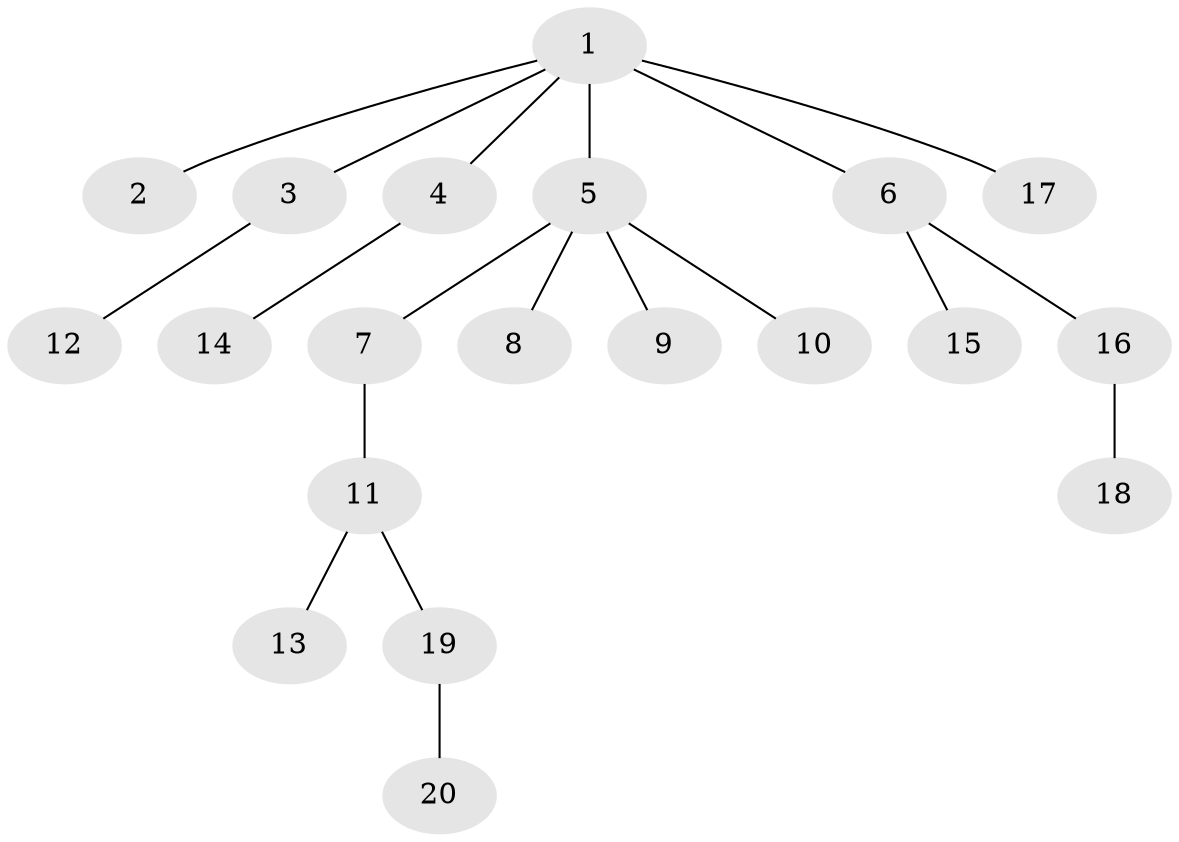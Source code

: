 // original degree distribution, {10: 0.015873015873015872, 3: 0.1746031746031746, 4: 0.09523809523809523, 2: 0.19047619047619047, 1: 0.5238095238095238}
// Generated by graph-tools (version 1.1) at 2025/51/03/04/25 22:51:41]
// undirected, 20 vertices, 19 edges
graph export_dot {
  node [color=gray90,style=filled];
  1;
  2;
  3;
  4;
  5;
  6;
  7;
  8;
  9;
  10;
  11;
  12;
  13;
  14;
  15;
  16;
  17;
  18;
  19;
  20;
  1 -- 2 [weight=1.0];
  1 -- 3 [weight=1.0];
  1 -- 4 [weight=1.0];
  1 -- 5 [weight=4.0];
  1 -- 6 [weight=1.0];
  1 -- 17 [weight=1.0];
  3 -- 12 [weight=1.0];
  4 -- 14 [weight=1.0];
  5 -- 7 [weight=1.0];
  5 -- 8 [weight=1.0];
  5 -- 9 [weight=1.0];
  5 -- 10 [weight=1.0];
  6 -- 15 [weight=1.0];
  6 -- 16 [weight=1.0];
  7 -- 11 [weight=1.0];
  11 -- 13 [weight=1.0];
  11 -- 19 [weight=1.0];
  16 -- 18 [weight=1.0];
  19 -- 20 [weight=1.0];
}
